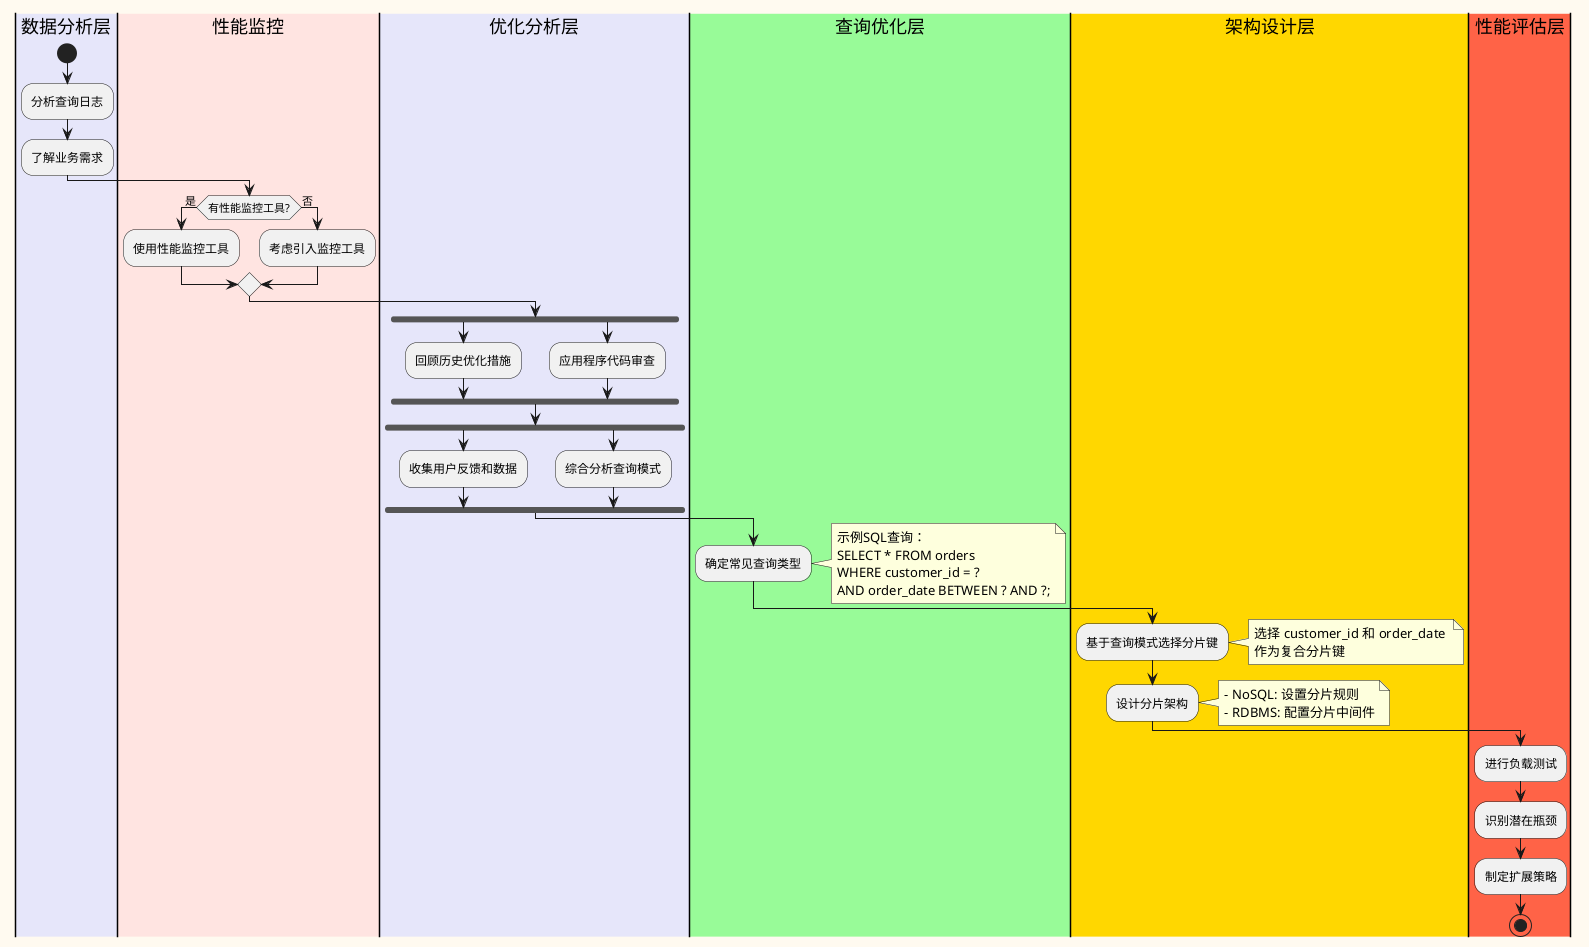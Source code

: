 @startuml
skinparam backgroundColor #FFFAF0
skinparam linetype ortho

|#E6E6FA|数据分析层|
start
:分析查询日志;
:了解业务需求;

|#FFE4E1|性能监控|
if (有性能监控工具?) then (是)
  :使用性能监控工具;
else (否)
  :考虑引入监控工具;
endif

|#E6E6FA|优化分析层|
fork
  :回顾历史优化措施;
fork again
  :应用程序代码审查;
end fork

fork
  :收集用户反馈和数据;
fork again
  :综合分析查询模式;
end fork

|#98FB98|查询优化层|
:确定常见查询类型;
note right
  示例SQL查询：
  SELECT * FROM orders 
  WHERE customer_id = ? 
  AND order_date BETWEEN ? AND ?;
end note

|#FFD700|架构设计层|
:基于查询模式选择分片键;
note right
  选择 customer_id 和 order_date 
  作为复合分片键
end note

:设计分片架构;
note right
  - NoSQL: 设置分片规则
  - RDBMS: 配置分片中间件
end note

|#FF6347|性能评估层|
:进行负载测试;
:识别潜在瓶颈;
:制定扩展策略;

stop
@enduml
